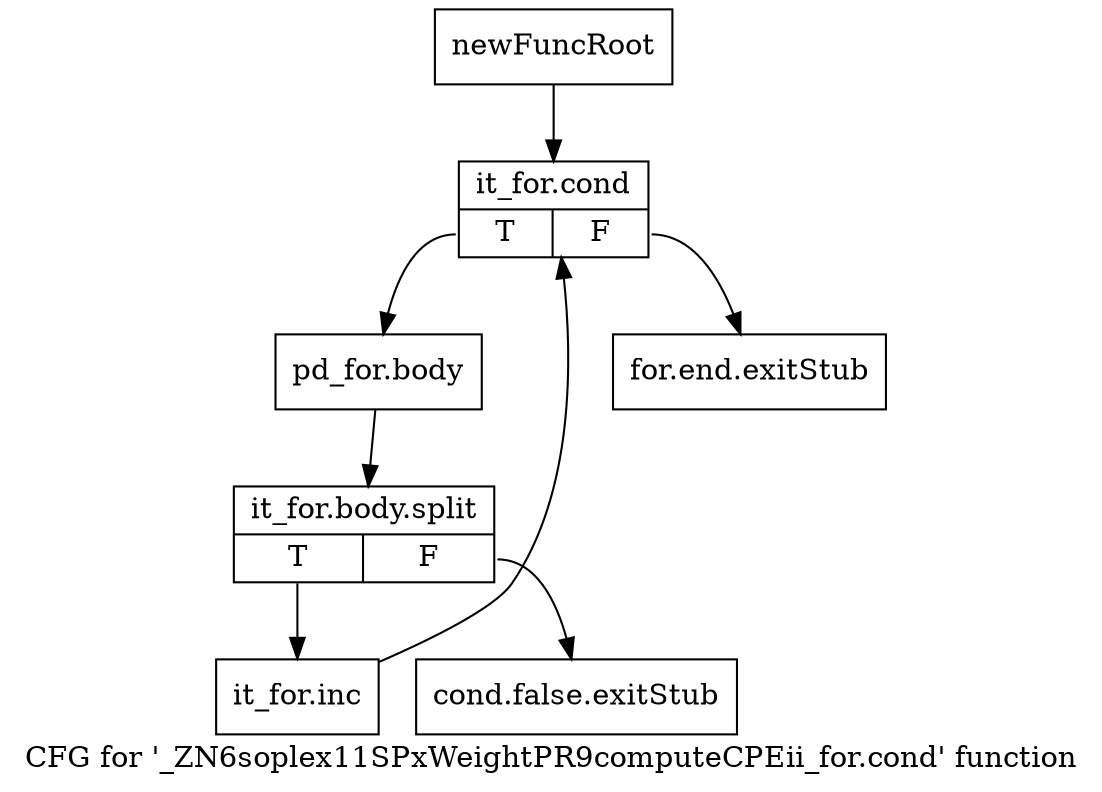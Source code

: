 digraph "CFG for '_ZN6soplex11SPxWeightPR9computeCPEii_for.cond' function" {
	label="CFG for '_ZN6soplex11SPxWeightPR9computeCPEii_for.cond' function";

	Node0x2f23130 [shape=record,label="{newFuncRoot}"];
	Node0x2f23130 -> Node0x2f42300;
	Node0x2f42260 [shape=record,label="{for.end.exitStub}"];
	Node0x2f422b0 [shape=record,label="{cond.false.exitStub}"];
	Node0x2f42300 [shape=record,label="{it_for.cond|{<s0>T|<s1>F}}"];
	Node0x2f42300:s0 -> Node0x2f42350;
	Node0x2f42300:s1 -> Node0x2f42260;
	Node0x2f42350 [shape=record,label="{pd_for.body}"];
	Node0x2f42350 -> Node0x34f5770;
	Node0x34f5770 [shape=record,label="{it_for.body.split|{<s0>T|<s1>F}}"];
	Node0x34f5770:s0 -> Node0x2f423a0;
	Node0x34f5770:s1 -> Node0x2f422b0;
	Node0x2f423a0 [shape=record,label="{it_for.inc}"];
	Node0x2f423a0 -> Node0x2f42300;
}
